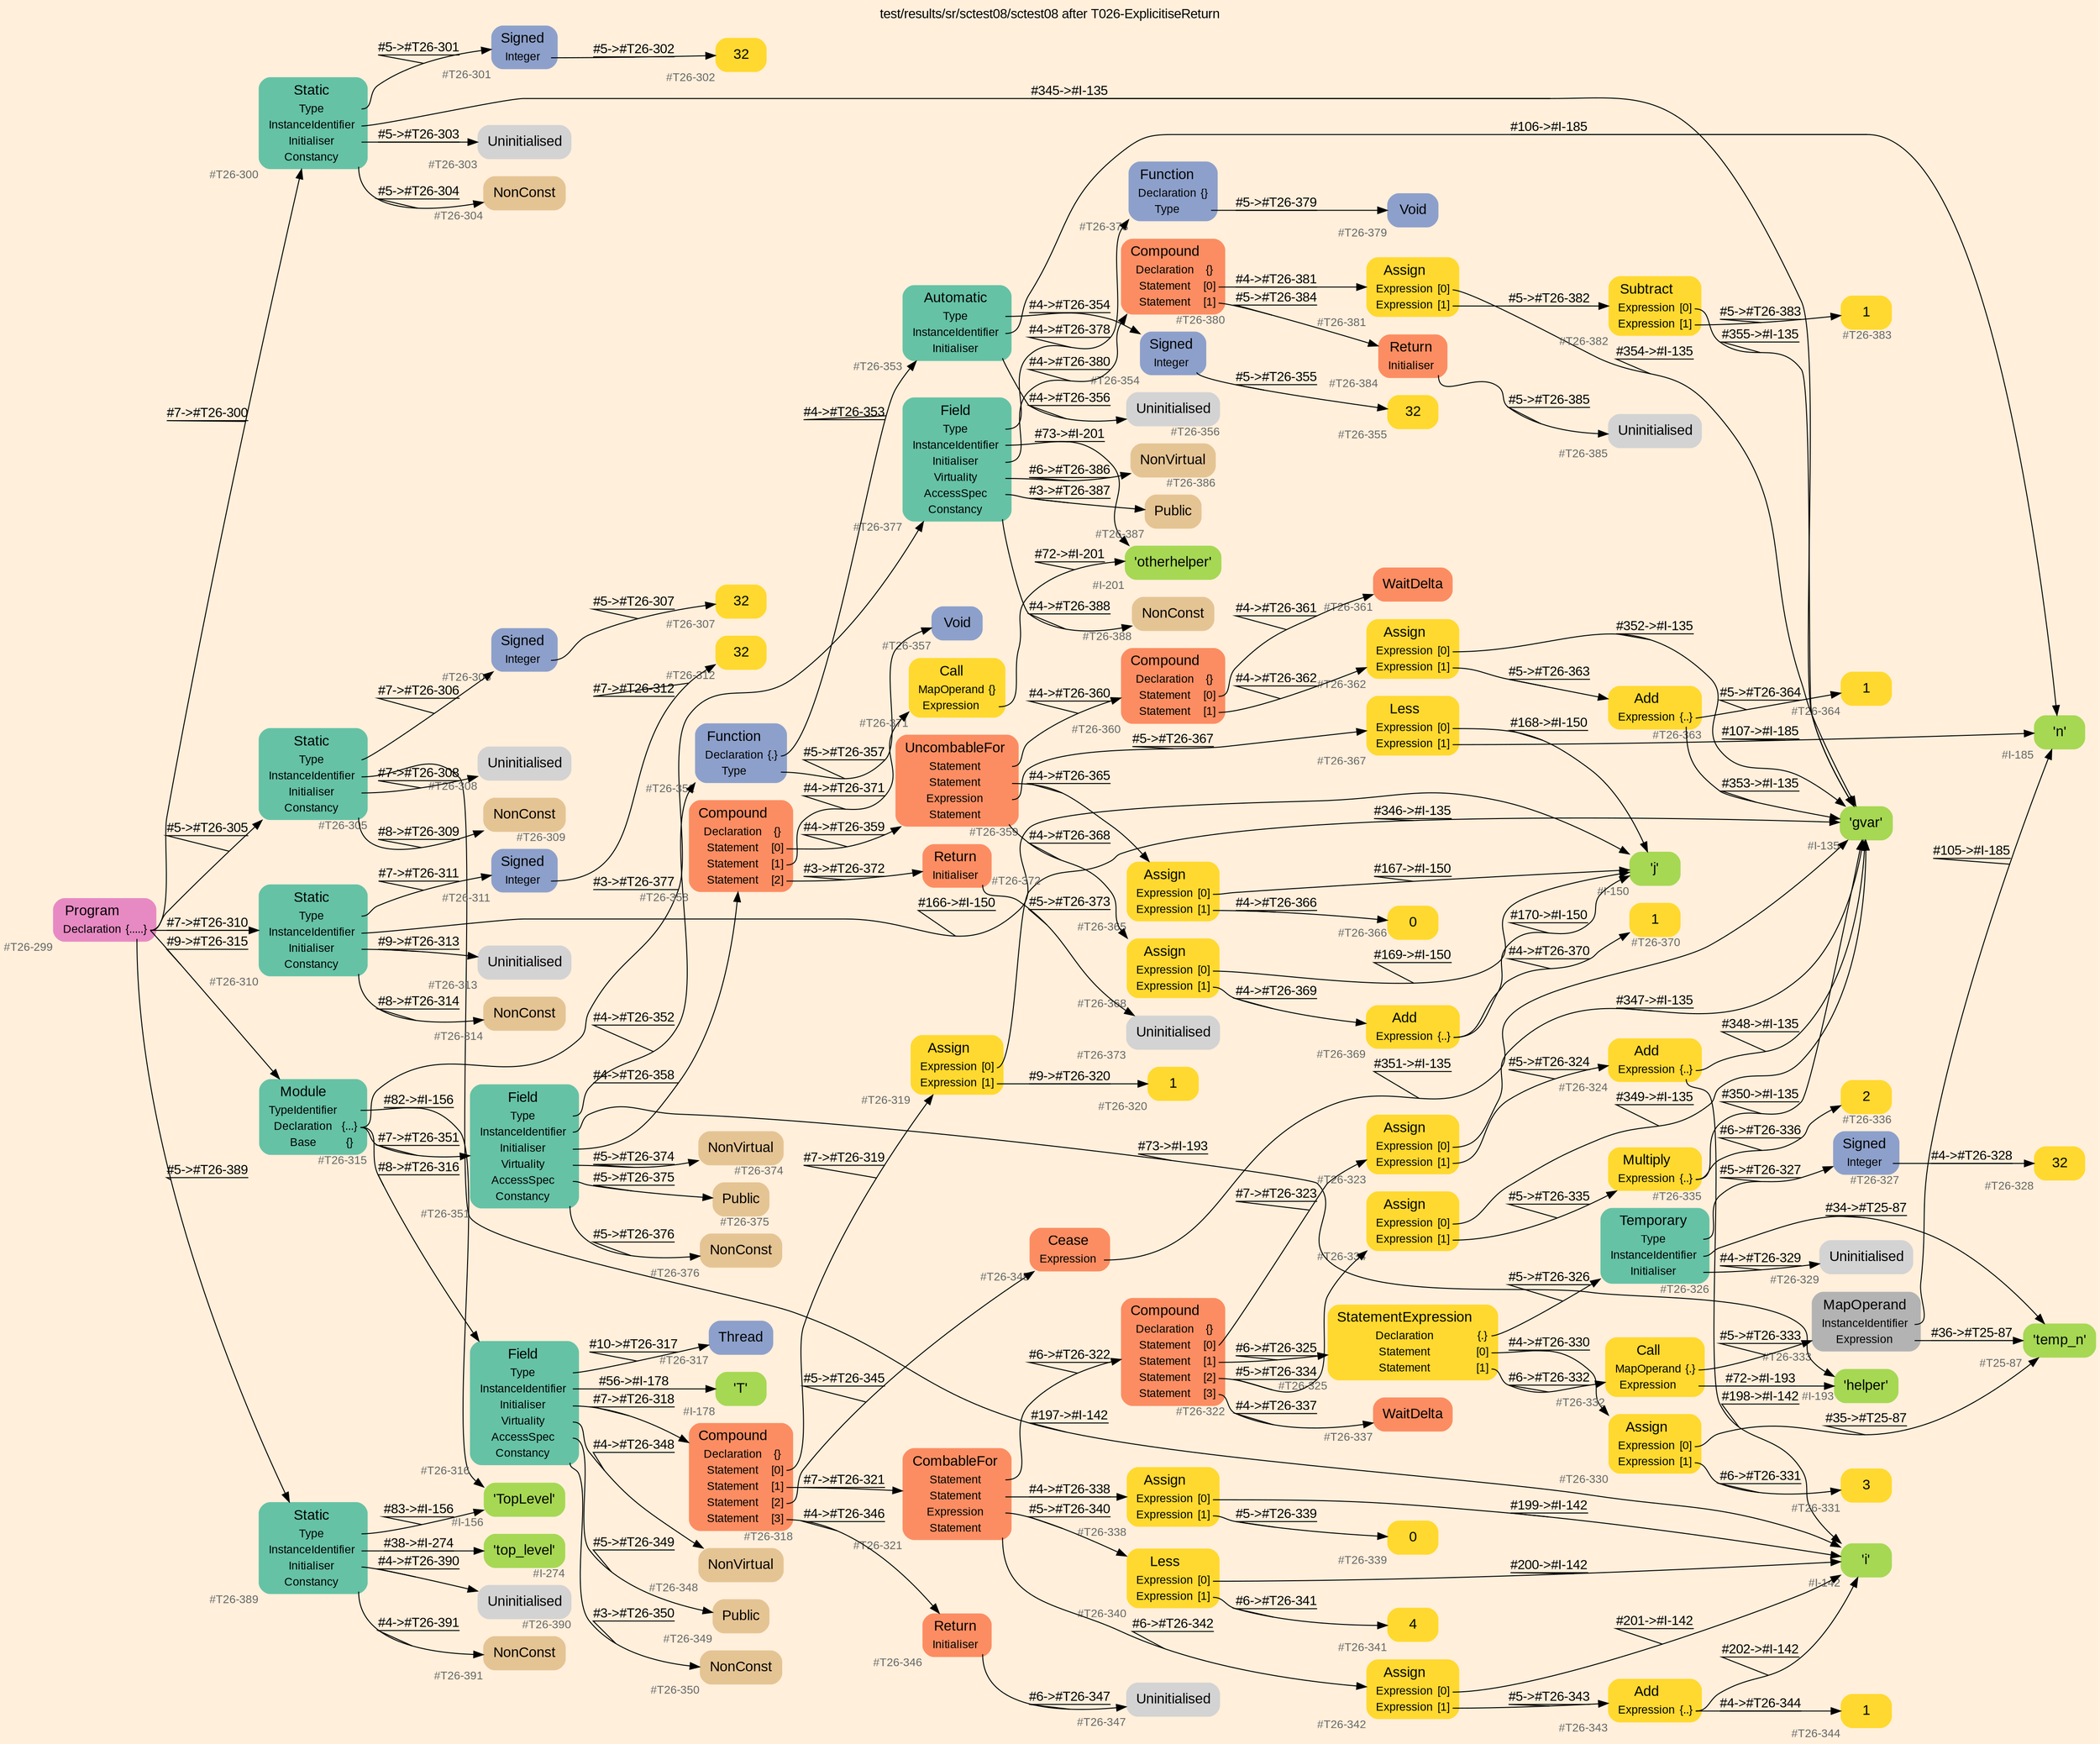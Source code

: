digraph "test/results/sr/sctest08/sctest08 after T026-ExplicitiseReturn" {
label = "test/results/sr/sctest08/sctest08 after T026-ExplicitiseReturn"
labelloc = t
graph [
    rankdir = "LR"
    ranksep = 0.3
    bgcolor = antiquewhite1
    color = black
    fontcolor = black
    fontname = "Arial"
];
node [
    fontname = "Arial"
];
edge [
    fontname = "Arial"
];

// -------------------- node figure --------------------
// -------- block #T26-299 ----------
"#T26-299" [
    fillcolor = "/set28/4"
    xlabel = "#T26-299"
    fontsize = "12"
    fontcolor = grey40
    shape = "plaintext"
    label = <<TABLE BORDER="0" CELLBORDER="0" CELLSPACING="0">
     <TR><TD><FONT COLOR="black" POINT-SIZE="15">Program</FONT></TD></TR>
     <TR><TD><FONT COLOR="black" POINT-SIZE="12">Declaration</FONT></TD><TD PORT="port0"><FONT COLOR="black" POINT-SIZE="12">{.....}</FONT></TD></TR>
    </TABLE>>
    style = "rounded,filled"
];

// -------- block #T26-300 ----------
"#T26-300" [
    fillcolor = "/set28/1"
    xlabel = "#T26-300"
    fontsize = "12"
    fontcolor = grey40
    shape = "plaintext"
    label = <<TABLE BORDER="0" CELLBORDER="0" CELLSPACING="0">
     <TR><TD><FONT COLOR="black" POINT-SIZE="15">Static</FONT></TD></TR>
     <TR><TD><FONT COLOR="black" POINT-SIZE="12">Type</FONT></TD><TD PORT="port0"></TD></TR>
     <TR><TD><FONT COLOR="black" POINT-SIZE="12">InstanceIdentifier</FONT></TD><TD PORT="port1"></TD></TR>
     <TR><TD><FONT COLOR="black" POINT-SIZE="12">Initialiser</FONT></TD><TD PORT="port2"></TD></TR>
     <TR><TD><FONT COLOR="black" POINT-SIZE="12">Constancy</FONT></TD><TD PORT="port3"></TD></TR>
    </TABLE>>
    style = "rounded,filled"
];

// -------- block #T26-301 ----------
"#T26-301" [
    fillcolor = "/set28/3"
    xlabel = "#T26-301"
    fontsize = "12"
    fontcolor = grey40
    shape = "plaintext"
    label = <<TABLE BORDER="0" CELLBORDER="0" CELLSPACING="0">
     <TR><TD><FONT COLOR="black" POINT-SIZE="15">Signed</FONT></TD></TR>
     <TR><TD><FONT COLOR="black" POINT-SIZE="12">Integer</FONT></TD><TD PORT="port0"></TD></TR>
    </TABLE>>
    style = "rounded,filled"
];

// -------- block #T26-302 ----------
"#T26-302" [
    fillcolor = "/set28/6"
    xlabel = "#T26-302"
    fontsize = "12"
    fontcolor = grey40
    shape = "plaintext"
    label = <<TABLE BORDER="0" CELLBORDER="0" CELLSPACING="0">
     <TR><TD><FONT COLOR="black" POINT-SIZE="15">32</FONT></TD></TR>
    </TABLE>>
    style = "rounded,filled"
];

// -------- block #I-135 ----------
"#I-135" [
    fillcolor = "/set28/5"
    xlabel = "#I-135"
    fontsize = "12"
    fontcolor = grey40
    shape = "plaintext"
    label = <<TABLE BORDER="0" CELLBORDER="0" CELLSPACING="0">
     <TR><TD><FONT COLOR="black" POINT-SIZE="15">'gvar'</FONT></TD></TR>
    </TABLE>>
    style = "rounded,filled"
];

// -------- block #T26-303 ----------
"#T26-303" [
    xlabel = "#T26-303"
    fontsize = "12"
    fontcolor = grey40
    shape = "plaintext"
    label = <<TABLE BORDER="0" CELLBORDER="0" CELLSPACING="0">
     <TR><TD><FONT COLOR="black" POINT-SIZE="15">Uninitialised</FONT></TD></TR>
    </TABLE>>
    style = "rounded,filled"
];

// -------- block #T26-304 ----------
"#T26-304" [
    fillcolor = "/set28/7"
    xlabel = "#T26-304"
    fontsize = "12"
    fontcolor = grey40
    shape = "plaintext"
    label = <<TABLE BORDER="0" CELLBORDER="0" CELLSPACING="0">
     <TR><TD><FONT COLOR="black" POINT-SIZE="15">NonConst</FONT></TD></TR>
    </TABLE>>
    style = "rounded,filled"
];

// -------- block #T26-305 ----------
"#T26-305" [
    fillcolor = "/set28/1"
    xlabel = "#T26-305"
    fontsize = "12"
    fontcolor = grey40
    shape = "plaintext"
    label = <<TABLE BORDER="0" CELLBORDER="0" CELLSPACING="0">
     <TR><TD><FONT COLOR="black" POINT-SIZE="15">Static</FONT></TD></TR>
     <TR><TD><FONT COLOR="black" POINT-SIZE="12">Type</FONT></TD><TD PORT="port0"></TD></TR>
     <TR><TD><FONT COLOR="black" POINT-SIZE="12">InstanceIdentifier</FONT></TD><TD PORT="port1"></TD></TR>
     <TR><TD><FONT COLOR="black" POINT-SIZE="12">Initialiser</FONT></TD><TD PORT="port2"></TD></TR>
     <TR><TD><FONT COLOR="black" POINT-SIZE="12">Constancy</FONT></TD><TD PORT="port3"></TD></TR>
    </TABLE>>
    style = "rounded,filled"
];

// -------- block #T26-306 ----------
"#T26-306" [
    fillcolor = "/set28/3"
    xlabel = "#T26-306"
    fontsize = "12"
    fontcolor = grey40
    shape = "plaintext"
    label = <<TABLE BORDER="0" CELLBORDER="0" CELLSPACING="0">
     <TR><TD><FONT COLOR="black" POINT-SIZE="15">Signed</FONT></TD></TR>
     <TR><TD><FONT COLOR="black" POINT-SIZE="12">Integer</FONT></TD><TD PORT="port0"></TD></TR>
    </TABLE>>
    style = "rounded,filled"
];

// -------- block #T26-307 ----------
"#T26-307" [
    fillcolor = "/set28/6"
    xlabel = "#T26-307"
    fontsize = "12"
    fontcolor = grey40
    shape = "plaintext"
    label = <<TABLE BORDER="0" CELLBORDER="0" CELLSPACING="0">
     <TR><TD><FONT COLOR="black" POINT-SIZE="15">32</FONT></TD></TR>
    </TABLE>>
    style = "rounded,filled"
];

// -------- block #I-142 ----------
"#I-142" [
    fillcolor = "/set28/5"
    xlabel = "#I-142"
    fontsize = "12"
    fontcolor = grey40
    shape = "plaintext"
    label = <<TABLE BORDER="0" CELLBORDER="0" CELLSPACING="0">
     <TR><TD><FONT COLOR="black" POINT-SIZE="15">'i'</FONT></TD></TR>
    </TABLE>>
    style = "rounded,filled"
];

// -------- block #T26-308 ----------
"#T26-308" [
    xlabel = "#T26-308"
    fontsize = "12"
    fontcolor = grey40
    shape = "plaintext"
    label = <<TABLE BORDER="0" CELLBORDER="0" CELLSPACING="0">
     <TR><TD><FONT COLOR="black" POINT-SIZE="15">Uninitialised</FONT></TD></TR>
    </TABLE>>
    style = "rounded,filled"
];

// -------- block #T26-309 ----------
"#T26-309" [
    fillcolor = "/set28/7"
    xlabel = "#T26-309"
    fontsize = "12"
    fontcolor = grey40
    shape = "plaintext"
    label = <<TABLE BORDER="0" CELLBORDER="0" CELLSPACING="0">
     <TR><TD><FONT COLOR="black" POINT-SIZE="15">NonConst</FONT></TD></TR>
    </TABLE>>
    style = "rounded,filled"
];

// -------- block #T26-310 ----------
"#T26-310" [
    fillcolor = "/set28/1"
    xlabel = "#T26-310"
    fontsize = "12"
    fontcolor = grey40
    shape = "plaintext"
    label = <<TABLE BORDER="0" CELLBORDER="0" CELLSPACING="0">
     <TR><TD><FONT COLOR="black" POINT-SIZE="15">Static</FONT></TD></TR>
     <TR><TD><FONT COLOR="black" POINT-SIZE="12">Type</FONT></TD><TD PORT="port0"></TD></TR>
     <TR><TD><FONT COLOR="black" POINT-SIZE="12">InstanceIdentifier</FONT></TD><TD PORT="port1"></TD></TR>
     <TR><TD><FONT COLOR="black" POINT-SIZE="12">Initialiser</FONT></TD><TD PORT="port2"></TD></TR>
     <TR><TD><FONT COLOR="black" POINT-SIZE="12">Constancy</FONT></TD><TD PORT="port3"></TD></TR>
    </TABLE>>
    style = "rounded,filled"
];

// -------- block #T26-311 ----------
"#T26-311" [
    fillcolor = "/set28/3"
    xlabel = "#T26-311"
    fontsize = "12"
    fontcolor = grey40
    shape = "plaintext"
    label = <<TABLE BORDER="0" CELLBORDER="0" CELLSPACING="0">
     <TR><TD><FONT COLOR="black" POINT-SIZE="15">Signed</FONT></TD></TR>
     <TR><TD><FONT COLOR="black" POINT-SIZE="12">Integer</FONT></TD><TD PORT="port0"></TD></TR>
    </TABLE>>
    style = "rounded,filled"
];

// -------- block #T26-312 ----------
"#T26-312" [
    fillcolor = "/set28/6"
    xlabel = "#T26-312"
    fontsize = "12"
    fontcolor = grey40
    shape = "plaintext"
    label = <<TABLE BORDER="0" CELLBORDER="0" CELLSPACING="0">
     <TR><TD><FONT COLOR="black" POINT-SIZE="15">32</FONT></TD></TR>
    </TABLE>>
    style = "rounded,filled"
];

// -------- block #I-150 ----------
"#I-150" [
    fillcolor = "/set28/5"
    xlabel = "#I-150"
    fontsize = "12"
    fontcolor = grey40
    shape = "plaintext"
    label = <<TABLE BORDER="0" CELLBORDER="0" CELLSPACING="0">
     <TR><TD><FONT COLOR="black" POINT-SIZE="15">'j'</FONT></TD></TR>
    </TABLE>>
    style = "rounded,filled"
];

// -------- block #T26-313 ----------
"#T26-313" [
    xlabel = "#T26-313"
    fontsize = "12"
    fontcolor = grey40
    shape = "plaintext"
    label = <<TABLE BORDER="0" CELLBORDER="0" CELLSPACING="0">
     <TR><TD><FONT COLOR="black" POINT-SIZE="15">Uninitialised</FONT></TD></TR>
    </TABLE>>
    style = "rounded,filled"
];

// -------- block #T26-314 ----------
"#T26-314" [
    fillcolor = "/set28/7"
    xlabel = "#T26-314"
    fontsize = "12"
    fontcolor = grey40
    shape = "plaintext"
    label = <<TABLE BORDER="0" CELLBORDER="0" CELLSPACING="0">
     <TR><TD><FONT COLOR="black" POINT-SIZE="15">NonConst</FONT></TD></TR>
    </TABLE>>
    style = "rounded,filled"
];

// -------- block #T26-315 ----------
"#T26-315" [
    fillcolor = "/set28/1"
    xlabel = "#T26-315"
    fontsize = "12"
    fontcolor = grey40
    shape = "plaintext"
    label = <<TABLE BORDER="0" CELLBORDER="0" CELLSPACING="0">
     <TR><TD><FONT COLOR="black" POINT-SIZE="15">Module</FONT></TD></TR>
     <TR><TD><FONT COLOR="black" POINT-SIZE="12">TypeIdentifier</FONT></TD><TD PORT="port0"></TD></TR>
     <TR><TD><FONT COLOR="black" POINT-SIZE="12">Declaration</FONT></TD><TD PORT="port1"><FONT COLOR="black" POINT-SIZE="12">{...}</FONT></TD></TR>
     <TR><TD><FONT COLOR="black" POINT-SIZE="12">Base</FONT></TD><TD PORT="port2"><FONT COLOR="black" POINT-SIZE="12">{}</FONT></TD></TR>
    </TABLE>>
    style = "rounded,filled"
];

// -------- block #I-156 ----------
"#I-156" [
    fillcolor = "/set28/5"
    xlabel = "#I-156"
    fontsize = "12"
    fontcolor = grey40
    shape = "plaintext"
    label = <<TABLE BORDER="0" CELLBORDER="0" CELLSPACING="0">
     <TR><TD><FONT COLOR="black" POINT-SIZE="15">'TopLevel'</FONT></TD></TR>
    </TABLE>>
    style = "rounded,filled"
];

// -------- block #T26-316 ----------
"#T26-316" [
    fillcolor = "/set28/1"
    xlabel = "#T26-316"
    fontsize = "12"
    fontcolor = grey40
    shape = "plaintext"
    label = <<TABLE BORDER="0" CELLBORDER="0" CELLSPACING="0">
     <TR><TD><FONT COLOR="black" POINT-SIZE="15">Field</FONT></TD></TR>
     <TR><TD><FONT COLOR="black" POINT-SIZE="12">Type</FONT></TD><TD PORT="port0"></TD></TR>
     <TR><TD><FONT COLOR="black" POINT-SIZE="12">InstanceIdentifier</FONT></TD><TD PORT="port1"></TD></TR>
     <TR><TD><FONT COLOR="black" POINT-SIZE="12">Initialiser</FONT></TD><TD PORT="port2"></TD></TR>
     <TR><TD><FONT COLOR="black" POINT-SIZE="12">Virtuality</FONT></TD><TD PORT="port3"></TD></TR>
     <TR><TD><FONT COLOR="black" POINT-SIZE="12">AccessSpec</FONT></TD><TD PORT="port4"></TD></TR>
     <TR><TD><FONT COLOR="black" POINT-SIZE="12">Constancy</FONT></TD><TD PORT="port5"></TD></TR>
    </TABLE>>
    style = "rounded,filled"
];

// -------- block #T26-317 ----------
"#T26-317" [
    fillcolor = "/set28/3"
    xlabel = "#T26-317"
    fontsize = "12"
    fontcolor = grey40
    shape = "plaintext"
    label = <<TABLE BORDER="0" CELLBORDER="0" CELLSPACING="0">
     <TR><TD><FONT COLOR="black" POINT-SIZE="15">Thread</FONT></TD></TR>
    </TABLE>>
    style = "rounded,filled"
];

// -------- block #I-178 ----------
"#I-178" [
    fillcolor = "/set28/5"
    xlabel = "#I-178"
    fontsize = "12"
    fontcolor = grey40
    shape = "plaintext"
    label = <<TABLE BORDER="0" CELLBORDER="0" CELLSPACING="0">
     <TR><TD><FONT COLOR="black" POINT-SIZE="15">'T'</FONT></TD></TR>
    </TABLE>>
    style = "rounded,filled"
];

// -------- block #T26-318 ----------
"#T26-318" [
    fillcolor = "/set28/2"
    xlabel = "#T26-318"
    fontsize = "12"
    fontcolor = grey40
    shape = "plaintext"
    label = <<TABLE BORDER="0" CELLBORDER="0" CELLSPACING="0">
     <TR><TD><FONT COLOR="black" POINT-SIZE="15">Compound</FONT></TD></TR>
     <TR><TD><FONT COLOR="black" POINT-SIZE="12">Declaration</FONT></TD><TD PORT="port0"><FONT COLOR="black" POINT-SIZE="12">{}</FONT></TD></TR>
     <TR><TD><FONT COLOR="black" POINT-SIZE="12">Statement</FONT></TD><TD PORT="port1"><FONT COLOR="black" POINT-SIZE="12">[0]</FONT></TD></TR>
     <TR><TD><FONT COLOR="black" POINT-SIZE="12">Statement</FONT></TD><TD PORT="port2"><FONT COLOR="black" POINT-SIZE="12">[1]</FONT></TD></TR>
     <TR><TD><FONT COLOR="black" POINT-SIZE="12">Statement</FONT></TD><TD PORT="port3"><FONT COLOR="black" POINT-SIZE="12">[2]</FONT></TD></TR>
     <TR><TD><FONT COLOR="black" POINT-SIZE="12">Statement</FONT></TD><TD PORT="port4"><FONT COLOR="black" POINT-SIZE="12">[3]</FONT></TD></TR>
    </TABLE>>
    style = "rounded,filled"
];

// -------- block #T26-319 ----------
"#T26-319" [
    fillcolor = "/set28/6"
    xlabel = "#T26-319"
    fontsize = "12"
    fontcolor = grey40
    shape = "plaintext"
    label = <<TABLE BORDER="0" CELLBORDER="0" CELLSPACING="0">
     <TR><TD><FONT COLOR="black" POINT-SIZE="15">Assign</FONT></TD></TR>
     <TR><TD><FONT COLOR="black" POINT-SIZE="12">Expression</FONT></TD><TD PORT="port0"><FONT COLOR="black" POINT-SIZE="12">[0]</FONT></TD></TR>
     <TR><TD><FONT COLOR="black" POINT-SIZE="12">Expression</FONT></TD><TD PORT="port1"><FONT COLOR="black" POINT-SIZE="12">[1]</FONT></TD></TR>
    </TABLE>>
    style = "rounded,filled"
];

// -------- block #T26-320 ----------
"#T26-320" [
    fillcolor = "/set28/6"
    xlabel = "#T26-320"
    fontsize = "12"
    fontcolor = grey40
    shape = "plaintext"
    label = <<TABLE BORDER="0" CELLBORDER="0" CELLSPACING="0">
     <TR><TD><FONT COLOR="black" POINT-SIZE="15">1</FONT></TD></TR>
    </TABLE>>
    style = "rounded,filled"
];

// -------- block #T26-321 ----------
"#T26-321" [
    fillcolor = "/set28/2"
    xlabel = "#T26-321"
    fontsize = "12"
    fontcolor = grey40
    shape = "plaintext"
    label = <<TABLE BORDER="0" CELLBORDER="0" CELLSPACING="0">
     <TR><TD><FONT COLOR="black" POINT-SIZE="15">CombableFor</FONT></TD></TR>
     <TR><TD><FONT COLOR="black" POINT-SIZE="12">Statement</FONT></TD><TD PORT="port0"></TD></TR>
     <TR><TD><FONT COLOR="black" POINT-SIZE="12">Statement</FONT></TD><TD PORT="port1"></TD></TR>
     <TR><TD><FONT COLOR="black" POINT-SIZE="12">Expression</FONT></TD><TD PORT="port2"></TD></TR>
     <TR><TD><FONT COLOR="black" POINT-SIZE="12">Statement</FONT></TD><TD PORT="port3"></TD></TR>
    </TABLE>>
    style = "rounded,filled"
];

// -------- block #T26-322 ----------
"#T26-322" [
    fillcolor = "/set28/2"
    xlabel = "#T26-322"
    fontsize = "12"
    fontcolor = grey40
    shape = "plaintext"
    label = <<TABLE BORDER="0" CELLBORDER="0" CELLSPACING="0">
     <TR><TD><FONT COLOR="black" POINT-SIZE="15">Compound</FONT></TD></TR>
     <TR><TD><FONT COLOR="black" POINT-SIZE="12">Declaration</FONT></TD><TD PORT="port0"><FONT COLOR="black" POINT-SIZE="12">{}</FONT></TD></TR>
     <TR><TD><FONT COLOR="black" POINT-SIZE="12">Statement</FONT></TD><TD PORT="port1"><FONT COLOR="black" POINT-SIZE="12">[0]</FONT></TD></TR>
     <TR><TD><FONT COLOR="black" POINT-SIZE="12">Statement</FONT></TD><TD PORT="port2"><FONT COLOR="black" POINT-SIZE="12">[1]</FONT></TD></TR>
     <TR><TD><FONT COLOR="black" POINT-SIZE="12">Statement</FONT></TD><TD PORT="port3"><FONT COLOR="black" POINT-SIZE="12">[2]</FONT></TD></TR>
     <TR><TD><FONT COLOR="black" POINT-SIZE="12">Statement</FONT></TD><TD PORT="port4"><FONT COLOR="black" POINT-SIZE="12">[3]</FONT></TD></TR>
    </TABLE>>
    style = "rounded,filled"
];

// -------- block #T26-323 ----------
"#T26-323" [
    fillcolor = "/set28/6"
    xlabel = "#T26-323"
    fontsize = "12"
    fontcolor = grey40
    shape = "plaintext"
    label = <<TABLE BORDER="0" CELLBORDER="0" CELLSPACING="0">
     <TR><TD><FONT COLOR="black" POINT-SIZE="15">Assign</FONT></TD></TR>
     <TR><TD><FONT COLOR="black" POINT-SIZE="12">Expression</FONT></TD><TD PORT="port0"><FONT COLOR="black" POINT-SIZE="12">[0]</FONT></TD></TR>
     <TR><TD><FONT COLOR="black" POINT-SIZE="12">Expression</FONT></TD><TD PORT="port1"><FONT COLOR="black" POINT-SIZE="12">[1]</FONT></TD></TR>
    </TABLE>>
    style = "rounded,filled"
];

// -------- block #T26-324 ----------
"#T26-324" [
    fillcolor = "/set28/6"
    xlabel = "#T26-324"
    fontsize = "12"
    fontcolor = grey40
    shape = "plaintext"
    label = <<TABLE BORDER="0" CELLBORDER="0" CELLSPACING="0">
     <TR><TD><FONT COLOR="black" POINT-SIZE="15">Add</FONT></TD></TR>
     <TR><TD><FONT COLOR="black" POINT-SIZE="12">Expression</FONT></TD><TD PORT="port0"><FONT COLOR="black" POINT-SIZE="12">{..}</FONT></TD></TR>
    </TABLE>>
    style = "rounded,filled"
];

// -------- block #T26-325 ----------
"#T26-325" [
    fillcolor = "/set28/6"
    xlabel = "#T26-325"
    fontsize = "12"
    fontcolor = grey40
    shape = "plaintext"
    label = <<TABLE BORDER="0" CELLBORDER="0" CELLSPACING="0">
     <TR><TD><FONT COLOR="black" POINT-SIZE="15">StatementExpression</FONT></TD></TR>
     <TR><TD><FONT COLOR="black" POINT-SIZE="12">Declaration</FONT></TD><TD PORT="port0"><FONT COLOR="black" POINT-SIZE="12">{.}</FONT></TD></TR>
     <TR><TD><FONT COLOR="black" POINT-SIZE="12">Statement</FONT></TD><TD PORT="port1"><FONT COLOR="black" POINT-SIZE="12">[0]</FONT></TD></TR>
     <TR><TD><FONT COLOR="black" POINT-SIZE="12">Statement</FONT></TD><TD PORT="port2"><FONT COLOR="black" POINT-SIZE="12">[1]</FONT></TD></TR>
    </TABLE>>
    style = "rounded,filled"
];

// -------- block #T26-326 ----------
"#T26-326" [
    fillcolor = "/set28/1"
    xlabel = "#T26-326"
    fontsize = "12"
    fontcolor = grey40
    shape = "plaintext"
    label = <<TABLE BORDER="0" CELLBORDER="0" CELLSPACING="0">
     <TR><TD><FONT COLOR="black" POINT-SIZE="15">Temporary</FONT></TD></TR>
     <TR><TD><FONT COLOR="black" POINT-SIZE="12">Type</FONT></TD><TD PORT="port0"></TD></TR>
     <TR><TD><FONT COLOR="black" POINT-SIZE="12">InstanceIdentifier</FONT></TD><TD PORT="port1"></TD></TR>
     <TR><TD><FONT COLOR="black" POINT-SIZE="12">Initialiser</FONT></TD><TD PORT="port2"></TD></TR>
    </TABLE>>
    style = "rounded,filled"
];

// -------- block #T26-327 ----------
"#T26-327" [
    fillcolor = "/set28/3"
    xlabel = "#T26-327"
    fontsize = "12"
    fontcolor = grey40
    shape = "plaintext"
    label = <<TABLE BORDER="0" CELLBORDER="0" CELLSPACING="0">
     <TR><TD><FONT COLOR="black" POINT-SIZE="15">Signed</FONT></TD></TR>
     <TR><TD><FONT COLOR="black" POINT-SIZE="12">Integer</FONT></TD><TD PORT="port0"></TD></TR>
    </TABLE>>
    style = "rounded,filled"
];

// -------- block #T26-328 ----------
"#T26-328" [
    fillcolor = "/set28/6"
    xlabel = "#T26-328"
    fontsize = "12"
    fontcolor = grey40
    shape = "plaintext"
    label = <<TABLE BORDER="0" CELLBORDER="0" CELLSPACING="0">
     <TR><TD><FONT COLOR="black" POINT-SIZE="15">32</FONT></TD></TR>
    </TABLE>>
    style = "rounded,filled"
];

// -------- block #T25-87 ----------
"#T25-87" [
    fillcolor = "/set28/5"
    xlabel = "#T25-87"
    fontsize = "12"
    fontcolor = grey40
    shape = "plaintext"
    label = <<TABLE BORDER="0" CELLBORDER="0" CELLSPACING="0">
     <TR><TD><FONT COLOR="black" POINT-SIZE="15">'temp_n'</FONT></TD></TR>
    </TABLE>>
    style = "rounded,filled"
];

// -------- block #T26-329 ----------
"#T26-329" [
    xlabel = "#T26-329"
    fontsize = "12"
    fontcolor = grey40
    shape = "plaintext"
    label = <<TABLE BORDER="0" CELLBORDER="0" CELLSPACING="0">
     <TR><TD><FONT COLOR="black" POINT-SIZE="15">Uninitialised</FONT></TD></TR>
    </TABLE>>
    style = "rounded,filled"
];

// -------- block #T26-330 ----------
"#T26-330" [
    fillcolor = "/set28/6"
    xlabel = "#T26-330"
    fontsize = "12"
    fontcolor = grey40
    shape = "plaintext"
    label = <<TABLE BORDER="0" CELLBORDER="0" CELLSPACING="0">
     <TR><TD><FONT COLOR="black" POINT-SIZE="15">Assign</FONT></TD></TR>
     <TR><TD><FONT COLOR="black" POINT-SIZE="12">Expression</FONT></TD><TD PORT="port0"><FONT COLOR="black" POINT-SIZE="12">[0]</FONT></TD></TR>
     <TR><TD><FONT COLOR="black" POINT-SIZE="12">Expression</FONT></TD><TD PORT="port1"><FONT COLOR="black" POINT-SIZE="12">[1]</FONT></TD></TR>
    </TABLE>>
    style = "rounded,filled"
];

// -------- block #T26-331 ----------
"#T26-331" [
    fillcolor = "/set28/6"
    xlabel = "#T26-331"
    fontsize = "12"
    fontcolor = grey40
    shape = "plaintext"
    label = <<TABLE BORDER="0" CELLBORDER="0" CELLSPACING="0">
     <TR><TD><FONT COLOR="black" POINT-SIZE="15">3</FONT></TD></TR>
    </TABLE>>
    style = "rounded,filled"
];

// -------- block #T26-332 ----------
"#T26-332" [
    fillcolor = "/set28/6"
    xlabel = "#T26-332"
    fontsize = "12"
    fontcolor = grey40
    shape = "plaintext"
    label = <<TABLE BORDER="0" CELLBORDER="0" CELLSPACING="0">
     <TR><TD><FONT COLOR="black" POINT-SIZE="15">Call</FONT></TD></TR>
     <TR><TD><FONT COLOR="black" POINT-SIZE="12">MapOperand</FONT></TD><TD PORT="port0"><FONT COLOR="black" POINT-SIZE="12">{.}</FONT></TD></TR>
     <TR><TD><FONT COLOR="black" POINT-SIZE="12">Expression</FONT></TD><TD PORT="port1"></TD></TR>
    </TABLE>>
    style = "rounded,filled"
];

// -------- block #T26-333 ----------
"#T26-333" [
    fillcolor = "/set28/8"
    xlabel = "#T26-333"
    fontsize = "12"
    fontcolor = grey40
    shape = "plaintext"
    label = <<TABLE BORDER="0" CELLBORDER="0" CELLSPACING="0">
     <TR><TD><FONT COLOR="black" POINT-SIZE="15">MapOperand</FONT></TD></TR>
     <TR><TD><FONT COLOR="black" POINT-SIZE="12">InstanceIdentifier</FONT></TD><TD PORT="port0"></TD></TR>
     <TR><TD><FONT COLOR="black" POINT-SIZE="12">Expression</FONT></TD><TD PORT="port1"></TD></TR>
    </TABLE>>
    style = "rounded,filled"
];

// -------- block #I-185 ----------
"#I-185" [
    fillcolor = "/set28/5"
    xlabel = "#I-185"
    fontsize = "12"
    fontcolor = grey40
    shape = "plaintext"
    label = <<TABLE BORDER="0" CELLBORDER="0" CELLSPACING="0">
     <TR><TD><FONT COLOR="black" POINT-SIZE="15">'n'</FONT></TD></TR>
    </TABLE>>
    style = "rounded,filled"
];

// -------- block #I-193 ----------
"#I-193" [
    fillcolor = "/set28/5"
    xlabel = "#I-193"
    fontsize = "12"
    fontcolor = grey40
    shape = "plaintext"
    label = <<TABLE BORDER="0" CELLBORDER="0" CELLSPACING="0">
     <TR><TD><FONT COLOR="black" POINT-SIZE="15">'helper'</FONT></TD></TR>
    </TABLE>>
    style = "rounded,filled"
];

// -------- block #T26-334 ----------
"#T26-334" [
    fillcolor = "/set28/6"
    xlabel = "#T26-334"
    fontsize = "12"
    fontcolor = grey40
    shape = "plaintext"
    label = <<TABLE BORDER="0" CELLBORDER="0" CELLSPACING="0">
     <TR><TD><FONT COLOR="black" POINT-SIZE="15">Assign</FONT></TD></TR>
     <TR><TD><FONT COLOR="black" POINT-SIZE="12">Expression</FONT></TD><TD PORT="port0"><FONT COLOR="black" POINT-SIZE="12">[0]</FONT></TD></TR>
     <TR><TD><FONT COLOR="black" POINT-SIZE="12">Expression</FONT></TD><TD PORT="port1"><FONT COLOR="black" POINT-SIZE="12">[1]</FONT></TD></TR>
    </TABLE>>
    style = "rounded,filled"
];

// -------- block #T26-335 ----------
"#T26-335" [
    fillcolor = "/set28/6"
    xlabel = "#T26-335"
    fontsize = "12"
    fontcolor = grey40
    shape = "plaintext"
    label = <<TABLE BORDER="0" CELLBORDER="0" CELLSPACING="0">
     <TR><TD><FONT COLOR="black" POINT-SIZE="15">Multiply</FONT></TD></TR>
     <TR><TD><FONT COLOR="black" POINT-SIZE="12">Expression</FONT></TD><TD PORT="port0"><FONT COLOR="black" POINT-SIZE="12">{..}</FONT></TD></TR>
    </TABLE>>
    style = "rounded,filled"
];

// -------- block #T26-336 ----------
"#T26-336" [
    fillcolor = "/set28/6"
    xlabel = "#T26-336"
    fontsize = "12"
    fontcolor = grey40
    shape = "plaintext"
    label = <<TABLE BORDER="0" CELLBORDER="0" CELLSPACING="0">
     <TR><TD><FONT COLOR="black" POINT-SIZE="15">2</FONT></TD></TR>
    </TABLE>>
    style = "rounded,filled"
];

// -------- block #T26-337 ----------
"#T26-337" [
    fillcolor = "/set28/2"
    xlabel = "#T26-337"
    fontsize = "12"
    fontcolor = grey40
    shape = "plaintext"
    label = <<TABLE BORDER="0" CELLBORDER="0" CELLSPACING="0">
     <TR><TD><FONT COLOR="black" POINT-SIZE="15">WaitDelta</FONT></TD></TR>
    </TABLE>>
    style = "rounded,filled"
];

// -------- block #T26-338 ----------
"#T26-338" [
    fillcolor = "/set28/6"
    xlabel = "#T26-338"
    fontsize = "12"
    fontcolor = grey40
    shape = "plaintext"
    label = <<TABLE BORDER="0" CELLBORDER="0" CELLSPACING="0">
     <TR><TD><FONT COLOR="black" POINT-SIZE="15">Assign</FONT></TD></TR>
     <TR><TD><FONT COLOR="black" POINT-SIZE="12">Expression</FONT></TD><TD PORT="port0"><FONT COLOR="black" POINT-SIZE="12">[0]</FONT></TD></TR>
     <TR><TD><FONT COLOR="black" POINT-SIZE="12">Expression</FONT></TD><TD PORT="port1"><FONT COLOR="black" POINT-SIZE="12">[1]</FONT></TD></TR>
    </TABLE>>
    style = "rounded,filled"
];

// -------- block #T26-339 ----------
"#T26-339" [
    fillcolor = "/set28/6"
    xlabel = "#T26-339"
    fontsize = "12"
    fontcolor = grey40
    shape = "plaintext"
    label = <<TABLE BORDER="0" CELLBORDER="0" CELLSPACING="0">
     <TR><TD><FONT COLOR="black" POINT-SIZE="15">0</FONT></TD></TR>
    </TABLE>>
    style = "rounded,filled"
];

// -------- block #T26-340 ----------
"#T26-340" [
    fillcolor = "/set28/6"
    xlabel = "#T26-340"
    fontsize = "12"
    fontcolor = grey40
    shape = "plaintext"
    label = <<TABLE BORDER="0" CELLBORDER="0" CELLSPACING="0">
     <TR><TD><FONT COLOR="black" POINT-SIZE="15">Less</FONT></TD></TR>
     <TR><TD><FONT COLOR="black" POINT-SIZE="12">Expression</FONT></TD><TD PORT="port0"><FONT COLOR="black" POINT-SIZE="12">[0]</FONT></TD></TR>
     <TR><TD><FONT COLOR="black" POINT-SIZE="12">Expression</FONT></TD><TD PORT="port1"><FONT COLOR="black" POINT-SIZE="12">[1]</FONT></TD></TR>
    </TABLE>>
    style = "rounded,filled"
];

// -------- block #T26-341 ----------
"#T26-341" [
    fillcolor = "/set28/6"
    xlabel = "#T26-341"
    fontsize = "12"
    fontcolor = grey40
    shape = "plaintext"
    label = <<TABLE BORDER="0" CELLBORDER="0" CELLSPACING="0">
     <TR><TD><FONT COLOR="black" POINT-SIZE="15">4</FONT></TD></TR>
    </TABLE>>
    style = "rounded,filled"
];

// -------- block #T26-342 ----------
"#T26-342" [
    fillcolor = "/set28/6"
    xlabel = "#T26-342"
    fontsize = "12"
    fontcolor = grey40
    shape = "plaintext"
    label = <<TABLE BORDER="0" CELLBORDER="0" CELLSPACING="0">
     <TR><TD><FONT COLOR="black" POINT-SIZE="15">Assign</FONT></TD></TR>
     <TR><TD><FONT COLOR="black" POINT-SIZE="12">Expression</FONT></TD><TD PORT="port0"><FONT COLOR="black" POINT-SIZE="12">[0]</FONT></TD></TR>
     <TR><TD><FONT COLOR="black" POINT-SIZE="12">Expression</FONT></TD><TD PORT="port1"><FONT COLOR="black" POINT-SIZE="12">[1]</FONT></TD></TR>
    </TABLE>>
    style = "rounded,filled"
];

// -------- block #T26-343 ----------
"#T26-343" [
    fillcolor = "/set28/6"
    xlabel = "#T26-343"
    fontsize = "12"
    fontcolor = grey40
    shape = "plaintext"
    label = <<TABLE BORDER="0" CELLBORDER="0" CELLSPACING="0">
     <TR><TD><FONT COLOR="black" POINT-SIZE="15">Add</FONT></TD></TR>
     <TR><TD><FONT COLOR="black" POINT-SIZE="12">Expression</FONT></TD><TD PORT="port0"><FONT COLOR="black" POINT-SIZE="12">{..}</FONT></TD></TR>
    </TABLE>>
    style = "rounded,filled"
];

// -------- block #T26-344 ----------
"#T26-344" [
    fillcolor = "/set28/6"
    xlabel = "#T26-344"
    fontsize = "12"
    fontcolor = grey40
    shape = "plaintext"
    label = <<TABLE BORDER="0" CELLBORDER="0" CELLSPACING="0">
     <TR><TD><FONT COLOR="black" POINT-SIZE="15">1</FONT></TD></TR>
    </TABLE>>
    style = "rounded,filled"
];

// -------- block #T26-345 ----------
"#T26-345" [
    fillcolor = "/set28/2"
    xlabel = "#T26-345"
    fontsize = "12"
    fontcolor = grey40
    shape = "plaintext"
    label = <<TABLE BORDER="0" CELLBORDER="0" CELLSPACING="0">
     <TR><TD><FONT COLOR="black" POINT-SIZE="15">Cease</FONT></TD></TR>
     <TR><TD><FONT COLOR="black" POINT-SIZE="12">Expression</FONT></TD><TD PORT="port0"></TD></TR>
    </TABLE>>
    style = "rounded,filled"
];

// -------- block #T26-346 ----------
"#T26-346" [
    fillcolor = "/set28/2"
    xlabel = "#T26-346"
    fontsize = "12"
    fontcolor = grey40
    shape = "plaintext"
    label = <<TABLE BORDER="0" CELLBORDER="0" CELLSPACING="0">
     <TR><TD><FONT COLOR="black" POINT-SIZE="15">Return</FONT></TD></TR>
     <TR><TD><FONT COLOR="black" POINT-SIZE="12">Initialiser</FONT></TD><TD PORT="port0"></TD></TR>
    </TABLE>>
    style = "rounded,filled"
];

// -------- block #T26-347 ----------
"#T26-347" [
    xlabel = "#T26-347"
    fontsize = "12"
    fontcolor = grey40
    shape = "plaintext"
    label = <<TABLE BORDER="0" CELLBORDER="0" CELLSPACING="0">
     <TR><TD><FONT COLOR="black" POINT-SIZE="15">Uninitialised</FONT></TD></TR>
    </TABLE>>
    style = "rounded,filled"
];

// -------- block #T26-348 ----------
"#T26-348" [
    fillcolor = "/set28/7"
    xlabel = "#T26-348"
    fontsize = "12"
    fontcolor = grey40
    shape = "plaintext"
    label = <<TABLE BORDER="0" CELLBORDER="0" CELLSPACING="0">
     <TR><TD><FONT COLOR="black" POINT-SIZE="15">NonVirtual</FONT></TD></TR>
    </TABLE>>
    style = "rounded,filled"
];

// -------- block #T26-349 ----------
"#T26-349" [
    fillcolor = "/set28/7"
    xlabel = "#T26-349"
    fontsize = "12"
    fontcolor = grey40
    shape = "plaintext"
    label = <<TABLE BORDER="0" CELLBORDER="0" CELLSPACING="0">
     <TR><TD><FONT COLOR="black" POINT-SIZE="15">Public</FONT></TD></TR>
    </TABLE>>
    style = "rounded,filled"
];

// -------- block #T26-350 ----------
"#T26-350" [
    fillcolor = "/set28/7"
    xlabel = "#T26-350"
    fontsize = "12"
    fontcolor = grey40
    shape = "plaintext"
    label = <<TABLE BORDER="0" CELLBORDER="0" CELLSPACING="0">
     <TR><TD><FONT COLOR="black" POINT-SIZE="15">NonConst</FONT></TD></TR>
    </TABLE>>
    style = "rounded,filled"
];

// -------- block #T26-351 ----------
"#T26-351" [
    fillcolor = "/set28/1"
    xlabel = "#T26-351"
    fontsize = "12"
    fontcolor = grey40
    shape = "plaintext"
    label = <<TABLE BORDER="0" CELLBORDER="0" CELLSPACING="0">
     <TR><TD><FONT COLOR="black" POINT-SIZE="15">Field</FONT></TD></TR>
     <TR><TD><FONT COLOR="black" POINT-SIZE="12">Type</FONT></TD><TD PORT="port0"></TD></TR>
     <TR><TD><FONT COLOR="black" POINT-SIZE="12">InstanceIdentifier</FONT></TD><TD PORT="port1"></TD></TR>
     <TR><TD><FONT COLOR="black" POINT-SIZE="12">Initialiser</FONT></TD><TD PORT="port2"></TD></TR>
     <TR><TD><FONT COLOR="black" POINT-SIZE="12">Virtuality</FONT></TD><TD PORT="port3"></TD></TR>
     <TR><TD><FONT COLOR="black" POINT-SIZE="12">AccessSpec</FONT></TD><TD PORT="port4"></TD></TR>
     <TR><TD><FONT COLOR="black" POINT-SIZE="12">Constancy</FONT></TD><TD PORT="port5"></TD></TR>
    </TABLE>>
    style = "rounded,filled"
];

// -------- block #T26-352 ----------
"#T26-352" [
    fillcolor = "/set28/3"
    xlabel = "#T26-352"
    fontsize = "12"
    fontcolor = grey40
    shape = "plaintext"
    label = <<TABLE BORDER="0" CELLBORDER="0" CELLSPACING="0">
     <TR><TD><FONT COLOR="black" POINT-SIZE="15">Function</FONT></TD></TR>
     <TR><TD><FONT COLOR="black" POINT-SIZE="12">Declaration</FONT></TD><TD PORT="port0"><FONT COLOR="black" POINT-SIZE="12">{.}</FONT></TD></TR>
     <TR><TD><FONT COLOR="black" POINT-SIZE="12">Type</FONT></TD><TD PORT="port1"></TD></TR>
    </TABLE>>
    style = "rounded,filled"
];

// -------- block #T26-353 ----------
"#T26-353" [
    fillcolor = "/set28/1"
    xlabel = "#T26-353"
    fontsize = "12"
    fontcolor = grey40
    shape = "plaintext"
    label = <<TABLE BORDER="0" CELLBORDER="0" CELLSPACING="0">
     <TR><TD><FONT COLOR="black" POINT-SIZE="15">Automatic</FONT></TD></TR>
     <TR><TD><FONT COLOR="black" POINT-SIZE="12">Type</FONT></TD><TD PORT="port0"></TD></TR>
     <TR><TD><FONT COLOR="black" POINT-SIZE="12">InstanceIdentifier</FONT></TD><TD PORT="port1"></TD></TR>
     <TR><TD><FONT COLOR="black" POINT-SIZE="12">Initialiser</FONT></TD><TD PORT="port2"></TD></TR>
    </TABLE>>
    style = "rounded,filled"
];

// -------- block #T26-354 ----------
"#T26-354" [
    fillcolor = "/set28/3"
    xlabel = "#T26-354"
    fontsize = "12"
    fontcolor = grey40
    shape = "plaintext"
    label = <<TABLE BORDER="0" CELLBORDER="0" CELLSPACING="0">
     <TR><TD><FONT COLOR="black" POINT-SIZE="15">Signed</FONT></TD></TR>
     <TR><TD><FONT COLOR="black" POINT-SIZE="12">Integer</FONT></TD><TD PORT="port0"></TD></TR>
    </TABLE>>
    style = "rounded,filled"
];

// -------- block #T26-355 ----------
"#T26-355" [
    fillcolor = "/set28/6"
    xlabel = "#T26-355"
    fontsize = "12"
    fontcolor = grey40
    shape = "plaintext"
    label = <<TABLE BORDER="0" CELLBORDER="0" CELLSPACING="0">
     <TR><TD><FONT COLOR="black" POINT-SIZE="15">32</FONT></TD></TR>
    </TABLE>>
    style = "rounded,filled"
];

// -------- block #T26-356 ----------
"#T26-356" [
    xlabel = "#T26-356"
    fontsize = "12"
    fontcolor = grey40
    shape = "plaintext"
    label = <<TABLE BORDER="0" CELLBORDER="0" CELLSPACING="0">
     <TR><TD><FONT COLOR="black" POINT-SIZE="15">Uninitialised</FONT></TD></TR>
    </TABLE>>
    style = "rounded,filled"
];

// -------- block #T26-357 ----------
"#T26-357" [
    fillcolor = "/set28/3"
    xlabel = "#T26-357"
    fontsize = "12"
    fontcolor = grey40
    shape = "plaintext"
    label = <<TABLE BORDER="0" CELLBORDER="0" CELLSPACING="0">
     <TR><TD><FONT COLOR="black" POINT-SIZE="15">Void</FONT></TD></TR>
    </TABLE>>
    style = "rounded,filled"
];

// -------- block #T26-358 ----------
"#T26-358" [
    fillcolor = "/set28/2"
    xlabel = "#T26-358"
    fontsize = "12"
    fontcolor = grey40
    shape = "plaintext"
    label = <<TABLE BORDER="0" CELLBORDER="0" CELLSPACING="0">
     <TR><TD><FONT COLOR="black" POINT-SIZE="15">Compound</FONT></TD></TR>
     <TR><TD><FONT COLOR="black" POINT-SIZE="12">Declaration</FONT></TD><TD PORT="port0"><FONT COLOR="black" POINT-SIZE="12">{}</FONT></TD></TR>
     <TR><TD><FONT COLOR="black" POINT-SIZE="12">Statement</FONT></TD><TD PORT="port1"><FONT COLOR="black" POINT-SIZE="12">[0]</FONT></TD></TR>
     <TR><TD><FONT COLOR="black" POINT-SIZE="12">Statement</FONT></TD><TD PORT="port2"><FONT COLOR="black" POINT-SIZE="12">[1]</FONT></TD></TR>
     <TR><TD><FONT COLOR="black" POINT-SIZE="12">Statement</FONT></TD><TD PORT="port3"><FONT COLOR="black" POINT-SIZE="12">[2]</FONT></TD></TR>
    </TABLE>>
    style = "rounded,filled"
];

// -------- block #T26-359 ----------
"#T26-359" [
    fillcolor = "/set28/2"
    xlabel = "#T26-359"
    fontsize = "12"
    fontcolor = grey40
    shape = "plaintext"
    label = <<TABLE BORDER="0" CELLBORDER="0" CELLSPACING="0">
     <TR><TD><FONT COLOR="black" POINT-SIZE="15">UncombableFor</FONT></TD></TR>
     <TR><TD><FONT COLOR="black" POINT-SIZE="12">Statement</FONT></TD><TD PORT="port0"></TD></TR>
     <TR><TD><FONT COLOR="black" POINT-SIZE="12">Statement</FONT></TD><TD PORT="port1"></TD></TR>
     <TR><TD><FONT COLOR="black" POINT-SIZE="12">Expression</FONT></TD><TD PORT="port2"></TD></TR>
     <TR><TD><FONT COLOR="black" POINT-SIZE="12">Statement</FONT></TD><TD PORT="port3"></TD></TR>
    </TABLE>>
    style = "rounded,filled"
];

// -------- block #T26-360 ----------
"#T26-360" [
    fillcolor = "/set28/2"
    xlabel = "#T26-360"
    fontsize = "12"
    fontcolor = grey40
    shape = "plaintext"
    label = <<TABLE BORDER="0" CELLBORDER="0" CELLSPACING="0">
     <TR><TD><FONT COLOR="black" POINT-SIZE="15">Compound</FONT></TD></TR>
     <TR><TD><FONT COLOR="black" POINT-SIZE="12">Declaration</FONT></TD><TD PORT="port0"><FONT COLOR="black" POINT-SIZE="12">{}</FONT></TD></TR>
     <TR><TD><FONT COLOR="black" POINT-SIZE="12">Statement</FONT></TD><TD PORT="port1"><FONT COLOR="black" POINT-SIZE="12">[0]</FONT></TD></TR>
     <TR><TD><FONT COLOR="black" POINT-SIZE="12">Statement</FONT></TD><TD PORT="port2"><FONT COLOR="black" POINT-SIZE="12">[1]</FONT></TD></TR>
    </TABLE>>
    style = "rounded,filled"
];

// -------- block #T26-361 ----------
"#T26-361" [
    fillcolor = "/set28/2"
    xlabel = "#T26-361"
    fontsize = "12"
    fontcolor = grey40
    shape = "plaintext"
    label = <<TABLE BORDER="0" CELLBORDER="0" CELLSPACING="0">
     <TR><TD><FONT COLOR="black" POINT-SIZE="15">WaitDelta</FONT></TD></TR>
    </TABLE>>
    style = "rounded,filled"
];

// -------- block #T26-362 ----------
"#T26-362" [
    fillcolor = "/set28/6"
    xlabel = "#T26-362"
    fontsize = "12"
    fontcolor = grey40
    shape = "plaintext"
    label = <<TABLE BORDER="0" CELLBORDER="0" CELLSPACING="0">
     <TR><TD><FONT COLOR="black" POINT-SIZE="15">Assign</FONT></TD></TR>
     <TR><TD><FONT COLOR="black" POINT-SIZE="12">Expression</FONT></TD><TD PORT="port0"><FONT COLOR="black" POINT-SIZE="12">[0]</FONT></TD></TR>
     <TR><TD><FONT COLOR="black" POINT-SIZE="12">Expression</FONT></TD><TD PORT="port1"><FONT COLOR="black" POINT-SIZE="12">[1]</FONT></TD></TR>
    </TABLE>>
    style = "rounded,filled"
];

// -------- block #T26-363 ----------
"#T26-363" [
    fillcolor = "/set28/6"
    xlabel = "#T26-363"
    fontsize = "12"
    fontcolor = grey40
    shape = "plaintext"
    label = <<TABLE BORDER="0" CELLBORDER="0" CELLSPACING="0">
     <TR><TD><FONT COLOR="black" POINT-SIZE="15">Add</FONT></TD></TR>
     <TR><TD><FONT COLOR="black" POINT-SIZE="12">Expression</FONT></TD><TD PORT="port0"><FONT COLOR="black" POINT-SIZE="12">{..}</FONT></TD></TR>
    </TABLE>>
    style = "rounded,filled"
];

// -------- block #T26-364 ----------
"#T26-364" [
    fillcolor = "/set28/6"
    xlabel = "#T26-364"
    fontsize = "12"
    fontcolor = grey40
    shape = "plaintext"
    label = <<TABLE BORDER="0" CELLBORDER="0" CELLSPACING="0">
     <TR><TD><FONT COLOR="black" POINT-SIZE="15">1</FONT></TD></TR>
    </TABLE>>
    style = "rounded,filled"
];

// -------- block #T26-365 ----------
"#T26-365" [
    fillcolor = "/set28/6"
    xlabel = "#T26-365"
    fontsize = "12"
    fontcolor = grey40
    shape = "plaintext"
    label = <<TABLE BORDER="0" CELLBORDER="0" CELLSPACING="0">
     <TR><TD><FONT COLOR="black" POINT-SIZE="15">Assign</FONT></TD></TR>
     <TR><TD><FONT COLOR="black" POINT-SIZE="12">Expression</FONT></TD><TD PORT="port0"><FONT COLOR="black" POINT-SIZE="12">[0]</FONT></TD></TR>
     <TR><TD><FONT COLOR="black" POINT-SIZE="12">Expression</FONT></TD><TD PORT="port1"><FONT COLOR="black" POINT-SIZE="12">[1]</FONT></TD></TR>
    </TABLE>>
    style = "rounded,filled"
];

// -------- block #T26-366 ----------
"#T26-366" [
    fillcolor = "/set28/6"
    xlabel = "#T26-366"
    fontsize = "12"
    fontcolor = grey40
    shape = "plaintext"
    label = <<TABLE BORDER="0" CELLBORDER="0" CELLSPACING="0">
     <TR><TD><FONT COLOR="black" POINT-SIZE="15">0</FONT></TD></TR>
    </TABLE>>
    style = "rounded,filled"
];

// -------- block #T26-367 ----------
"#T26-367" [
    fillcolor = "/set28/6"
    xlabel = "#T26-367"
    fontsize = "12"
    fontcolor = grey40
    shape = "plaintext"
    label = <<TABLE BORDER="0" CELLBORDER="0" CELLSPACING="0">
     <TR><TD><FONT COLOR="black" POINT-SIZE="15">Less</FONT></TD></TR>
     <TR><TD><FONT COLOR="black" POINT-SIZE="12">Expression</FONT></TD><TD PORT="port0"><FONT COLOR="black" POINT-SIZE="12">[0]</FONT></TD></TR>
     <TR><TD><FONT COLOR="black" POINT-SIZE="12">Expression</FONT></TD><TD PORT="port1"><FONT COLOR="black" POINT-SIZE="12">[1]</FONT></TD></TR>
    </TABLE>>
    style = "rounded,filled"
];

// -------- block #T26-368 ----------
"#T26-368" [
    fillcolor = "/set28/6"
    xlabel = "#T26-368"
    fontsize = "12"
    fontcolor = grey40
    shape = "plaintext"
    label = <<TABLE BORDER="0" CELLBORDER="0" CELLSPACING="0">
     <TR><TD><FONT COLOR="black" POINT-SIZE="15">Assign</FONT></TD></TR>
     <TR><TD><FONT COLOR="black" POINT-SIZE="12">Expression</FONT></TD><TD PORT="port0"><FONT COLOR="black" POINT-SIZE="12">[0]</FONT></TD></TR>
     <TR><TD><FONT COLOR="black" POINT-SIZE="12">Expression</FONT></TD><TD PORT="port1"><FONT COLOR="black" POINT-SIZE="12">[1]</FONT></TD></TR>
    </TABLE>>
    style = "rounded,filled"
];

// -------- block #T26-369 ----------
"#T26-369" [
    fillcolor = "/set28/6"
    xlabel = "#T26-369"
    fontsize = "12"
    fontcolor = grey40
    shape = "plaintext"
    label = <<TABLE BORDER="0" CELLBORDER="0" CELLSPACING="0">
     <TR><TD><FONT COLOR="black" POINT-SIZE="15">Add</FONT></TD></TR>
     <TR><TD><FONT COLOR="black" POINT-SIZE="12">Expression</FONT></TD><TD PORT="port0"><FONT COLOR="black" POINT-SIZE="12">{..}</FONT></TD></TR>
    </TABLE>>
    style = "rounded,filled"
];

// -------- block #T26-370 ----------
"#T26-370" [
    fillcolor = "/set28/6"
    xlabel = "#T26-370"
    fontsize = "12"
    fontcolor = grey40
    shape = "plaintext"
    label = <<TABLE BORDER="0" CELLBORDER="0" CELLSPACING="0">
     <TR><TD><FONT COLOR="black" POINT-SIZE="15">1</FONT></TD></TR>
    </TABLE>>
    style = "rounded,filled"
];

// -------- block #T26-371 ----------
"#T26-371" [
    fillcolor = "/set28/6"
    xlabel = "#T26-371"
    fontsize = "12"
    fontcolor = grey40
    shape = "plaintext"
    label = <<TABLE BORDER="0" CELLBORDER="0" CELLSPACING="0">
     <TR><TD><FONT COLOR="black" POINT-SIZE="15">Call</FONT></TD></TR>
     <TR><TD><FONT COLOR="black" POINT-SIZE="12">MapOperand</FONT></TD><TD PORT="port0"><FONT COLOR="black" POINT-SIZE="12">{}</FONT></TD></TR>
     <TR><TD><FONT COLOR="black" POINT-SIZE="12">Expression</FONT></TD><TD PORT="port1"></TD></TR>
    </TABLE>>
    style = "rounded,filled"
];

// -------- block #I-201 ----------
"#I-201" [
    fillcolor = "/set28/5"
    xlabel = "#I-201"
    fontsize = "12"
    fontcolor = grey40
    shape = "plaintext"
    label = <<TABLE BORDER="0" CELLBORDER="0" CELLSPACING="0">
     <TR><TD><FONT COLOR="black" POINT-SIZE="15">'otherhelper'</FONT></TD></TR>
    </TABLE>>
    style = "rounded,filled"
];

// -------- block #T26-372 ----------
"#T26-372" [
    fillcolor = "/set28/2"
    xlabel = "#T26-372"
    fontsize = "12"
    fontcolor = grey40
    shape = "plaintext"
    label = <<TABLE BORDER="0" CELLBORDER="0" CELLSPACING="0">
     <TR><TD><FONT COLOR="black" POINT-SIZE="15">Return</FONT></TD></TR>
     <TR><TD><FONT COLOR="black" POINT-SIZE="12">Initialiser</FONT></TD><TD PORT="port0"></TD></TR>
    </TABLE>>
    style = "rounded,filled"
];

// -------- block #T26-373 ----------
"#T26-373" [
    xlabel = "#T26-373"
    fontsize = "12"
    fontcolor = grey40
    shape = "plaintext"
    label = <<TABLE BORDER="0" CELLBORDER="0" CELLSPACING="0">
     <TR><TD><FONT COLOR="black" POINT-SIZE="15">Uninitialised</FONT></TD></TR>
    </TABLE>>
    style = "rounded,filled"
];

// -------- block #T26-374 ----------
"#T26-374" [
    fillcolor = "/set28/7"
    xlabel = "#T26-374"
    fontsize = "12"
    fontcolor = grey40
    shape = "plaintext"
    label = <<TABLE BORDER="0" CELLBORDER="0" CELLSPACING="0">
     <TR><TD><FONT COLOR="black" POINT-SIZE="15">NonVirtual</FONT></TD></TR>
    </TABLE>>
    style = "rounded,filled"
];

// -------- block #T26-375 ----------
"#T26-375" [
    fillcolor = "/set28/7"
    xlabel = "#T26-375"
    fontsize = "12"
    fontcolor = grey40
    shape = "plaintext"
    label = <<TABLE BORDER="0" CELLBORDER="0" CELLSPACING="0">
     <TR><TD><FONT COLOR="black" POINT-SIZE="15">Public</FONT></TD></TR>
    </TABLE>>
    style = "rounded,filled"
];

// -------- block #T26-376 ----------
"#T26-376" [
    fillcolor = "/set28/7"
    xlabel = "#T26-376"
    fontsize = "12"
    fontcolor = grey40
    shape = "plaintext"
    label = <<TABLE BORDER="0" CELLBORDER="0" CELLSPACING="0">
     <TR><TD><FONT COLOR="black" POINT-SIZE="15">NonConst</FONT></TD></TR>
    </TABLE>>
    style = "rounded,filled"
];

// -------- block #T26-377 ----------
"#T26-377" [
    fillcolor = "/set28/1"
    xlabel = "#T26-377"
    fontsize = "12"
    fontcolor = grey40
    shape = "plaintext"
    label = <<TABLE BORDER="0" CELLBORDER="0" CELLSPACING="0">
     <TR><TD><FONT COLOR="black" POINT-SIZE="15">Field</FONT></TD></TR>
     <TR><TD><FONT COLOR="black" POINT-SIZE="12">Type</FONT></TD><TD PORT="port0"></TD></TR>
     <TR><TD><FONT COLOR="black" POINT-SIZE="12">InstanceIdentifier</FONT></TD><TD PORT="port1"></TD></TR>
     <TR><TD><FONT COLOR="black" POINT-SIZE="12">Initialiser</FONT></TD><TD PORT="port2"></TD></TR>
     <TR><TD><FONT COLOR="black" POINT-SIZE="12">Virtuality</FONT></TD><TD PORT="port3"></TD></TR>
     <TR><TD><FONT COLOR="black" POINT-SIZE="12">AccessSpec</FONT></TD><TD PORT="port4"></TD></TR>
     <TR><TD><FONT COLOR="black" POINT-SIZE="12">Constancy</FONT></TD><TD PORT="port5"></TD></TR>
    </TABLE>>
    style = "rounded,filled"
];

// -------- block #T26-378 ----------
"#T26-378" [
    fillcolor = "/set28/3"
    xlabel = "#T26-378"
    fontsize = "12"
    fontcolor = grey40
    shape = "plaintext"
    label = <<TABLE BORDER="0" CELLBORDER="0" CELLSPACING="0">
     <TR><TD><FONT COLOR="black" POINT-SIZE="15">Function</FONT></TD></TR>
     <TR><TD><FONT COLOR="black" POINT-SIZE="12">Declaration</FONT></TD><TD PORT="port0"><FONT COLOR="black" POINT-SIZE="12">{}</FONT></TD></TR>
     <TR><TD><FONT COLOR="black" POINT-SIZE="12">Type</FONT></TD><TD PORT="port1"></TD></TR>
    </TABLE>>
    style = "rounded,filled"
];

// -------- block #T26-379 ----------
"#T26-379" [
    fillcolor = "/set28/3"
    xlabel = "#T26-379"
    fontsize = "12"
    fontcolor = grey40
    shape = "plaintext"
    label = <<TABLE BORDER="0" CELLBORDER="0" CELLSPACING="0">
     <TR><TD><FONT COLOR="black" POINT-SIZE="15">Void</FONT></TD></TR>
    </TABLE>>
    style = "rounded,filled"
];

// -------- block #T26-380 ----------
"#T26-380" [
    fillcolor = "/set28/2"
    xlabel = "#T26-380"
    fontsize = "12"
    fontcolor = grey40
    shape = "plaintext"
    label = <<TABLE BORDER="0" CELLBORDER="0" CELLSPACING="0">
     <TR><TD><FONT COLOR="black" POINT-SIZE="15">Compound</FONT></TD></TR>
     <TR><TD><FONT COLOR="black" POINT-SIZE="12">Declaration</FONT></TD><TD PORT="port0"><FONT COLOR="black" POINT-SIZE="12">{}</FONT></TD></TR>
     <TR><TD><FONT COLOR="black" POINT-SIZE="12">Statement</FONT></TD><TD PORT="port1"><FONT COLOR="black" POINT-SIZE="12">[0]</FONT></TD></TR>
     <TR><TD><FONT COLOR="black" POINT-SIZE="12">Statement</FONT></TD><TD PORT="port2"><FONT COLOR="black" POINT-SIZE="12">[1]</FONT></TD></TR>
    </TABLE>>
    style = "rounded,filled"
];

// -------- block #T26-381 ----------
"#T26-381" [
    fillcolor = "/set28/6"
    xlabel = "#T26-381"
    fontsize = "12"
    fontcolor = grey40
    shape = "plaintext"
    label = <<TABLE BORDER="0" CELLBORDER="0" CELLSPACING="0">
     <TR><TD><FONT COLOR="black" POINT-SIZE="15">Assign</FONT></TD></TR>
     <TR><TD><FONT COLOR="black" POINT-SIZE="12">Expression</FONT></TD><TD PORT="port0"><FONT COLOR="black" POINT-SIZE="12">[0]</FONT></TD></TR>
     <TR><TD><FONT COLOR="black" POINT-SIZE="12">Expression</FONT></TD><TD PORT="port1"><FONT COLOR="black" POINT-SIZE="12">[1]</FONT></TD></TR>
    </TABLE>>
    style = "rounded,filled"
];

// -------- block #T26-382 ----------
"#T26-382" [
    fillcolor = "/set28/6"
    xlabel = "#T26-382"
    fontsize = "12"
    fontcolor = grey40
    shape = "plaintext"
    label = <<TABLE BORDER="0" CELLBORDER="0" CELLSPACING="0">
     <TR><TD><FONT COLOR="black" POINT-SIZE="15">Subtract</FONT></TD></TR>
     <TR><TD><FONT COLOR="black" POINT-SIZE="12">Expression</FONT></TD><TD PORT="port0"><FONT COLOR="black" POINT-SIZE="12">[0]</FONT></TD></TR>
     <TR><TD><FONT COLOR="black" POINT-SIZE="12">Expression</FONT></TD><TD PORT="port1"><FONT COLOR="black" POINT-SIZE="12">[1]</FONT></TD></TR>
    </TABLE>>
    style = "rounded,filled"
];

// -------- block #T26-383 ----------
"#T26-383" [
    fillcolor = "/set28/6"
    xlabel = "#T26-383"
    fontsize = "12"
    fontcolor = grey40
    shape = "plaintext"
    label = <<TABLE BORDER="0" CELLBORDER="0" CELLSPACING="0">
     <TR><TD><FONT COLOR="black" POINT-SIZE="15">1</FONT></TD></TR>
    </TABLE>>
    style = "rounded,filled"
];

// -------- block #T26-384 ----------
"#T26-384" [
    fillcolor = "/set28/2"
    xlabel = "#T26-384"
    fontsize = "12"
    fontcolor = grey40
    shape = "plaintext"
    label = <<TABLE BORDER="0" CELLBORDER="0" CELLSPACING="0">
     <TR><TD><FONT COLOR="black" POINT-SIZE="15">Return</FONT></TD></TR>
     <TR><TD><FONT COLOR="black" POINT-SIZE="12">Initialiser</FONT></TD><TD PORT="port0"></TD></TR>
    </TABLE>>
    style = "rounded,filled"
];

// -------- block #T26-385 ----------
"#T26-385" [
    xlabel = "#T26-385"
    fontsize = "12"
    fontcolor = grey40
    shape = "plaintext"
    label = <<TABLE BORDER="0" CELLBORDER="0" CELLSPACING="0">
     <TR><TD><FONT COLOR="black" POINT-SIZE="15">Uninitialised</FONT></TD></TR>
    </TABLE>>
    style = "rounded,filled"
];

// -------- block #T26-386 ----------
"#T26-386" [
    fillcolor = "/set28/7"
    xlabel = "#T26-386"
    fontsize = "12"
    fontcolor = grey40
    shape = "plaintext"
    label = <<TABLE BORDER="0" CELLBORDER="0" CELLSPACING="0">
     <TR><TD><FONT COLOR="black" POINT-SIZE="15">NonVirtual</FONT></TD></TR>
    </TABLE>>
    style = "rounded,filled"
];

// -------- block #T26-387 ----------
"#T26-387" [
    fillcolor = "/set28/7"
    xlabel = "#T26-387"
    fontsize = "12"
    fontcolor = grey40
    shape = "plaintext"
    label = <<TABLE BORDER="0" CELLBORDER="0" CELLSPACING="0">
     <TR><TD><FONT COLOR="black" POINT-SIZE="15">Public</FONT></TD></TR>
    </TABLE>>
    style = "rounded,filled"
];

// -------- block #T26-388 ----------
"#T26-388" [
    fillcolor = "/set28/7"
    xlabel = "#T26-388"
    fontsize = "12"
    fontcolor = grey40
    shape = "plaintext"
    label = <<TABLE BORDER="0" CELLBORDER="0" CELLSPACING="0">
     <TR><TD><FONT COLOR="black" POINT-SIZE="15">NonConst</FONT></TD></TR>
    </TABLE>>
    style = "rounded,filled"
];

// -------- block #T26-389 ----------
"#T26-389" [
    fillcolor = "/set28/1"
    xlabel = "#T26-389"
    fontsize = "12"
    fontcolor = grey40
    shape = "plaintext"
    label = <<TABLE BORDER="0" CELLBORDER="0" CELLSPACING="0">
     <TR><TD><FONT COLOR="black" POINT-SIZE="15">Static</FONT></TD></TR>
     <TR><TD><FONT COLOR="black" POINT-SIZE="12">Type</FONT></TD><TD PORT="port0"></TD></TR>
     <TR><TD><FONT COLOR="black" POINT-SIZE="12">InstanceIdentifier</FONT></TD><TD PORT="port1"></TD></TR>
     <TR><TD><FONT COLOR="black" POINT-SIZE="12">Initialiser</FONT></TD><TD PORT="port2"></TD></TR>
     <TR><TD><FONT COLOR="black" POINT-SIZE="12">Constancy</FONT></TD><TD PORT="port3"></TD></TR>
    </TABLE>>
    style = "rounded,filled"
];

// -------- block #I-274 ----------
"#I-274" [
    fillcolor = "/set28/5"
    xlabel = "#I-274"
    fontsize = "12"
    fontcolor = grey40
    shape = "plaintext"
    label = <<TABLE BORDER="0" CELLBORDER="0" CELLSPACING="0">
     <TR><TD><FONT COLOR="black" POINT-SIZE="15">'top_level'</FONT></TD></TR>
    </TABLE>>
    style = "rounded,filled"
];

// -------- block #T26-390 ----------
"#T26-390" [
    xlabel = "#T26-390"
    fontsize = "12"
    fontcolor = grey40
    shape = "plaintext"
    label = <<TABLE BORDER="0" CELLBORDER="0" CELLSPACING="0">
     <TR><TD><FONT COLOR="black" POINT-SIZE="15">Uninitialised</FONT></TD></TR>
    </TABLE>>
    style = "rounded,filled"
];

// -------- block #T26-391 ----------
"#T26-391" [
    fillcolor = "/set28/7"
    xlabel = "#T26-391"
    fontsize = "12"
    fontcolor = grey40
    shape = "plaintext"
    label = <<TABLE BORDER="0" CELLBORDER="0" CELLSPACING="0">
     <TR><TD><FONT COLOR="black" POINT-SIZE="15">NonConst</FONT></TD></TR>
    </TABLE>>
    style = "rounded,filled"
];

"#T26-299":port0 -> "#T26-300" [
    label = "#7-&gt;#T26-300"
    decorate = true
    color = black
    fontcolor = black
];

"#T26-299":port0 -> "#T26-305" [
    label = "#5-&gt;#T26-305"
    decorate = true
    color = black
    fontcolor = black
];

"#T26-299":port0 -> "#T26-310" [
    label = "#7-&gt;#T26-310"
    decorate = true
    color = black
    fontcolor = black
];

"#T26-299":port0 -> "#T26-315" [
    label = "#9-&gt;#T26-315"
    decorate = true
    color = black
    fontcolor = black
];

"#T26-299":port0 -> "#T26-389" [
    label = "#5-&gt;#T26-389"
    decorate = true
    color = black
    fontcolor = black
];

"#T26-300":port0 -> "#T26-301" [
    label = "#5-&gt;#T26-301"
    decorate = true
    color = black
    fontcolor = black
];

"#T26-300":port1 -> "#I-135" [
    label = "#345-&gt;#I-135"
    decorate = true
    color = black
    fontcolor = black
];

"#T26-300":port2 -> "#T26-303" [
    label = "#5-&gt;#T26-303"
    decorate = true
    color = black
    fontcolor = black
];

"#T26-300":port3 -> "#T26-304" [
    label = "#5-&gt;#T26-304"
    decorate = true
    color = black
    fontcolor = black
];

"#T26-301":port0 -> "#T26-302" [
    label = "#5-&gt;#T26-302"
    decorate = true
    color = black
    fontcolor = black
];

"#T26-305":port0 -> "#T26-306" [
    label = "#7-&gt;#T26-306"
    decorate = true
    color = black
    fontcolor = black
];

"#T26-305":port1 -> "#I-142" [
    label = "#197-&gt;#I-142"
    decorate = true
    color = black
    fontcolor = black
];

"#T26-305":port2 -> "#T26-308" [
    label = "#7-&gt;#T26-308"
    decorate = true
    color = black
    fontcolor = black
];

"#T26-305":port3 -> "#T26-309" [
    label = "#8-&gt;#T26-309"
    decorate = true
    color = black
    fontcolor = black
];

"#T26-306":port0 -> "#T26-307" [
    label = "#5-&gt;#T26-307"
    decorate = true
    color = black
    fontcolor = black
];

"#T26-310":port0 -> "#T26-311" [
    label = "#7-&gt;#T26-311"
    decorate = true
    color = black
    fontcolor = black
];

"#T26-310":port1 -> "#I-150" [
    label = "#166-&gt;#I-150"
    decorate = true
    color = black
    fontcolor = black
];

"#T26-310":port2 -> "#T26-313" [
    label = "#9-&gt;#T26-313"
    decorate = true
    color = black
    fontcolor = black
];

"#T26-310":port3 -> "#T26-314" [
    label = "#8-&gt;#T26-314"
    decorate = true
    color = black
    fontcolor = black
];

"#T26-311":port0 -> "#T26-312" [
    label = "#7-&gt;#T26-312"
    decorate = true
    color = black
    fontcolor = black
];

"#T26-315":port0 -> "#I-156" [
    label = "#82-&gt;#I-156"
    decorate = true
    color = black
    fontcolor = black
];

"#T26-315":port1 -> "#T26-316" [
    label = "#8-&gt;#T26-316"
    decorate = true
    color = black
    fontcolor = black
];

"#T26-315":port1 -> "#T26-351" [
    label = "#7-&gt;#T26-351"
    decorate = true
    color = black
    fontcolor = black
];

"#T26-315":port1 -> "#T26-377" [
    label = "#3-&gt;#T26-377"
    decorate = true
    color = black
    fontcolor = black
];

"#T26-316":port0 -> "#T26-317" [
    label = "#10-&gt;#T26-317"
    decorate = true
    color = black
    fontcolor = black
];

"#T26-316":port1 -> "#I-178" [
    label = "#56-&gt;#I-178"
    decorate = true
    color = black
    fontcolor = black
];

"#T26-316":port2 -> "#T26-318" [
    label = "#7-&gt;#T26-318"
    decorate = true
    color = black
    fontcolor = black
];

"#T26-316":port3 -> "#T26-348" [
    label = "#4-&gt;#T26-348"
    decorate = true
    color = black
    fontcolor = black
];

"#T26-316":port4 -> "#T26-349" [
    label = "#5-&gt;#T26-349"
    decorate = true
    color = black
    fontcolor = black
];

"#T26-316":port5 -> "#T26-350" [
    label = "#3-&gt;#T26-350"
    decorate = true
    color = black
    fontcolor = black
];

"#T26-318":port1 -> "#T26-319" [
    label = "#7-&gt;#T26-319"
    decorate = true
    color = black
    fontcolor = black
];

"#T26-318":port2 -> "#T26-321" [
    label = "#7-&gt;#T26-321"
    decorate = true
    color = black
    fontcolor = black
];

"#T26-318":port3 -> "#T26-345" [
    label = "#5-&gt;#T26-345"
    decorate = true
    color = black
    fontcolor = black
];

"#T26-318":port4 -> "#T26-346" [
    label = "#4-&gt;#T26-346"
    decorate = true
    color = black
    fontcolor = black
];

"#T26-319":port0 -> "#I-135" [
    label = "#346-&gt;#I-135"
    decorate = true
    color = black
    fontcolor = black
];

"#T26-319":port1 -> "#T26-320" [
    label = "#9-&gt;#T26-320"
    decorate = true
    color = black
    fontcolor = black
];

"#T26-321":port0 -> "#T26-322" [
    label = "#6-&gt;#T26-322"
    decorate = true
    color = black
    fontcolor = black
];

"#T26-321":port1 -> "#T26-338" [
    label = "#4-&gt;#T26-338"
    decorate = true
    color = black
    fontcolor = black
];

"#T26-321":port2 -> "#T26-340" [
    label = "#5-&gt;#T26-340"
    decorate = true
    color = black
    fontcolor = black
];

"#T26-321":port3 -> "#T26-342" [
    label = "#6-&gt;#T26-342"
    decorate = true
    color = black
    fontcolor = black
];

"#T26-322":port1 -> "#T26-323" [
    label = "#7-&gt;#T26-323"
    decorate = true
    color = black
    fontcolor = black
];

"#T26-322":port2 -> "#T26-325" [
    label = "#6-&gt;#T26-325"
    decorate = true
    color = black
    fontcolor = black
];

"#T26-322":port3 -> "#T26-334" [
    label = "#5-&gt;#T26-334"
    decorate = true
    color = black
    fontcolor = black
];

"#T26-322":port4 -> "#T26-337" [
    label = "#4-&gt;#T26-337"
    decorate = true
    color = black
    fontcolor = black
];

"#T26-323":port0 -> "#I-135" [
    label = "#347-&gt;#I-135"
    decorate = true
    color = black
    fontcolor = black
];

"#T26-323":port1 -> "#T26-324" [
    label = "#5-&gt;#T26-324"
    decorate = true
    color = black
    fontcolor = black
];

"#T26-324":port0 -> "#I-135" [
    label = "#348-&gt;#I-135"
    decorate = true
    color = black
    fontcolor = black
];

"#T26-324":port0 -> "#I-142" [
    label = "#198-&gt;#I-142"
    decorate = true
    color = black
    fontcolor = black
];

"#T26-325":port0 -> "#T26-326" [
    label = "#5-&gt;#T26-326"
    decorate = true
    color = black
    fontcolor = black
];

"#T26-325":port1 -> "#T26-330" [
    label = "#4-&gt;#T26-330"
    decorate = true
    color = black
    fontcolor = black
];

"#T26-325":port2 -> "#T26-332" [
    label = "#6-&gt;#T26-332"
    decorate = true
    color = black
    fontcolor = black
];

"#T26-326":port0 -> "#T26-327" [
    label = "#5-&gt;#T26-327"
    decorate = true
    color = black
    fontcolor = black
];

"#T26-326":port1 -> "#T25-87" [
    label = "#34-&gt;#T25-87"
    decorate = true
    color = black
    fontcolor = black
];

"#T26-326":port2 -> "#T26-329" [
    label = "#4-&gt;#T26-329"
    decorate = true
    color = black
    fontcolor = black
];

"#T26-327":port0 -> "#T26-328" [
    label = "#4-&gt;#T26-328"
    decorate = true
    color = black
    fontcolor = black
];

"#T26-330":port0 -> "#T25-87" [
    label = "#35-&gt;#T25-87"
    decorate = true
    color = black
    fontcolor = black
];

"#T26-330":port1 -> "#T26-331" [
    label = "#6-&gt;#T26-331"
    decorate = true
    color = black
    fontcolor = black
];

"#T26-332":port0 -> "#T26-333" [
    label = "#5-&gt;#T26-333"
    decorate = true
    color = black
    fontcolor = black
];

"#T26-332":port1 -> "#I-193" [
    label = "#72-&gt;#I-193"
    decorate = true
    color = black
    fontcolor = black
];

"#T26-333":port0 -> "#I-185" [
    label = "#105-&gt;#I-185"
    decorate = true
    color = black
    fontcolor = black
];

"#T26-333":port1 -> "#T25-87" [
    label = "#36-&gt;#T25-87"
    decorate = true
    color = black
    fontcolor = black
];

"#T26-334":port0 -> "#I-135" [
    label = "#349-&gt;#I-135"
    decorate = true
    color = black
    fontcolor = black
];

"#T26-334":port1 -> "#T26-335" [
    label = "#5-&gt;#T26-335"
    decorate = true
    color = black
    fontcolor = black
];

"#T26-335":port0 -> "#I-135" [
    label = "#350-&gt;#I-135"
    decorate = true
    color = black
    fontcolor = black
];

"#T26-335":port0 -> "#T26-336" [
    label = "#6-&gt;#T26-336"
    decorate = true
    color = black
    fontcolor = black
];

"#T26-338":port0 -> "#I-142" [
    label = "#199-&gt;#I-142"
    decorate = true
    color = black
    fontcolor = black
];

"#T26-338":port1 -> "#T26-339" [
    label = "#5-&gt;#T26-339"
    decorate = true
    color = black
    fontcolor = black
];

"#T26-340":port0 -> "#I-142" [
    label = "#200-&gt;#I-142"
    decorate = true
    color = black
    fontcolor = black
];

"#T26-340":port1 -> "#T26-341" [
    label = "#6-&gt;#T26-341"
    decorate = true
    color = black
    fontcolor = black
];

"#T26-342":port0 -> "#I-142" [
    label = "#201-&gt;#I-142"
    decorate = true
    color = black
    fontcolor = black
];

"#T26-342":port1 -> "#T26-343" [
    label = "#5-&gt;#T26-343"
    decorate = true
    color = black
    fontcolor = black
];

"#T26-343":port0 -> "#I-142" [
    label = "#202-&gt;#I-142"
    decorate = true
    color = black
    fontcolor = black
];

"#T26-343":port0 -> "#T26-344" [
    label = "#4-&gt;#T26-344"
    decorate = true
    color = black
    fontcolor = black
];

"#T26-345":port0 -> "#I-135" [
    label = "#351-&gt;#I-135"
    decorate = true
    color = black
    fontcolor = black
];

"#T26-346":port0 -> "#T26-347" [
    label = "#6-&gt;#T26-347"
    decorate = true
    color = black
    fontcolor = black
];

"#T26-351":port0 -> "#T26-352" [
    label = "#4-&gt;#T26-352"
    decorate = true
    color = black
    fontcolor = black
];

"#T26-351":port1 -> "#I-193" [
    label = "#73-&gt;#I-193"
    decorate = true
    color = black
    fontcolor = black
];

"#T26-351":port2 -> "#T26-358" [
    label = "#4-&gt;#T26-358"
    decorate = true
    color = black
    fontcolor = black
];

"#T26-351":port3 -> "#T26-374" [
    label = "#5-&gt;#T26-374"
    decorate = true
    color = black
    fontcolor = black
];

"#T26-351":port4 -> "#T26-375" [
    label = "#5-&gt;#T26-375"
    decorate = true
    color = black
    fontcolor = black
];

"#T26-351":port5 -> "#T26-376" [
    label = "#5-&gt;#T26-376"
    decorate = true
    color = black
    fontcolor = black
];

"#T26-352":port0 -> "#T26-353" [
    label = "#4-&gt;#T26-353"
    decorate = true
    color = black
    fontcolor = black
];

"#T26-352":port1 -> "#T26-357" [
    label = "#5-&gt;#T26-357"
    decorate = true
    color = black
    fontcolor = black
];

"#T26-353":port0 -> "#T26-354" [
    label = "#4-&gt;#T26-354"
    decorate = true
    color = black
    fontcolor = black
];

"#T26-353":port1 -> "#I-185" [
    label = "#106-&gt;#I-185"
    decorate = true
    color = black
    fontcolor = black
];

"#T26-353":port2 -> "#T26-356" [
    label = "#4-&gt;#T26-356"
    decorate = true
    color = black
    fontcolor = black
];

"#T26-354":port0 -> "#T26-355" [
    label = "#5-&gt;#T26-355"
    decorate = true
    color = black
    fontcolor = black
];

"#T26-358":port1 -> "#T26-359" [
    label = "#4-&gt;#T26-359"
    decorate = true
    color = black
    fontcolor = black
];

"#T26-358":port2 -> "#T26-371" [
    label = "#4-&gt;#T26-371"
    decorate = true
    color = black
    fontcolor = black
];

"#T26-358":port3 -> "#T26-372" [
    label = "#3-&gt;#T26-372"
    decorate = true
    color = black
    fontcolor = black
];

"#T26-359":port0 -> "#T26-360" [
    label = "#4-&gt;#T26-360"
    decorate = true
    color = black
    fontcolor = black
];

"#T26-359":port1 -> "#T26-365" [
    label = "#4-&gt;#T26-365"
    decorate = true
    color = black
    fontcolor = black
];

"#T26-359":port2 -> "#T26-367" [
    label = "#5-&gt;#T26-367"
    decorate = true
    color = black
    fontcolor = black
];

"#T26-359":port3 -> "#T26-368" [
    label = "#4-&gt;#T26-368"
    decorate = true
    color = black
    fontcolor = black
];

"#T26-360":port1 -> "#T26-361" [
    label = "#4-&gt;#T26-361"
    decorate = true
    color = black
    fontcolor = black
];

"#T26-360":port2 -> "#T26-362" [
    label = "#4-&gt;#T26-362"
    decorate = true
    color = black
    fontcolor = black
];

"#T26-362":port0 -> "#I-135" [
    label = "#352-&gt;#I-135"
    decorate = true
    color = black
    fontcolor = black
];

"#T26-362":port1 -> "#T26-363" [
    label = "#5-&gt;#T26-363"
    decorate = true
    color = black
    fontcolor = black
];

"#T26-363":port0 -> "#I-135" [
    label = "#353-&gt;#I-135"
    decorate = true
    color = black
    fontcolor = black
];

"#T26-363":port0 -> "#T26-364" [
    label = "#5-&gt;#T26-364"
    decorate = true
    color = black
    fontcolor = black
];

"#T26-365":port0 -> "#I-150" [
    label = "#167-&gt;#I-150"
    decorate = true
    color = black
    fontcolor = black
];

"#T26-365":port1 -> "#T26-366" [
    label = "#4-&gt;#T26-366"
    decorate = true
    color = black
    fontcolor = black
];

"#T26-367":port0 -> "#I-150" [
    label = "#168-&gt;#I-150"
    decorate = true
    color = black
    fontcolor = black
];

"#T26-367":port1 -> "#I-185" [
    label = "#107-&gt;#I-185"
    decorate = true
    color = black
    fontcolor = black
];

"#T26-368":port0 -> "#I-150" [
    label = "#169-&gt;#I-150"
    decorate = true
    color = black
    fontcolor = black
];

"#T26-368":port1 -> "#T26-369" [
    label = "#4-&gt;#T26-369"
    decorate = true
    color = black
    fontcolor = black
];

"#T26-369":port0 -> "#I-150" [
    label = "#170-&gt;#I-150"
    decorate = true
    color = black
    fontcolor = black
];

"#T26-369":port0 -> "#T26-370" [
    label = "#4-&gt;#T26-370"
    decorate = true
    color = black
    fontcolor = black
];

"#T26-371":port1 -> "#I-201" [
    label = "#72-&gt;#I-201"
    decorate = true
    color = black
    fontcolor = black
];

"#T26-372":port0 -> "#T26-373" [
    label = "#5-&gt;#T26-373"
    decorate = true
    color = black
    fontcolor = black
];

"#T26-377":port0 -> "#T26-378" [
    label = "#4-&gt;#T26-378"
    decorate = true
    color = black
    fontcolor = black
];

"#T26-377":port1 -> "#I-201" [
    label = "#73-&gt;#I-201"
    decorate = true
    color = black
    fontcolor = black
];

"#T26-377":port2 -> "#T26-380" [
    label = "#4-&gt;#T26-380"
    decorate = true
    color = black
    fontcolor = black
];

"#T26-377":port3 -> "#T26-386" [
    label = "#6-&gt;#T26-386"
    decorate = true
    color = black
    fontcolor = black
];

"#T26-377":port4 -> "#T26-387" [
    label = "#3-&gt;#T26-387"
    decorate = true
    color = black
    fontcolor = black
];

"#T26-377":port5 -> "#T26-388" [
    label = "#4-&gt;#T26-388"
    decorate = true
    color = black
    fontcolor = black
];

"#T26-378":port1 -> "#T26-379" [
    label = "#5-&gt;#T26-379"
    decorate = true
    color = black
    fontcolor = black
];

"#T26-380":port1 -> "#T26-381" [
    label = "#4-&gt;#T26-381"
    decorate = true
    color = black
    fontcolor = black
];

"#T26-380":port2 -> "#T26-384" [
    label = "#5-&gt;#T26-384"
    decorate = true
    color = black
    fontcolor = black
];

"#T26-381":port0 -> "#I-135" [
    label = "#354-&gt;#I-135"
    decorate = true
    color = black
    fontcolor = black
];

"#T26-381":port1 -> "#T26-382" [
    label = "#5-&gt;#T26-382"
    decorate = true
    color = black
    fontcolor = black
];

"#T26-382":port0 -> "#I-135" [
    label = "#355-&gt;#I-135"
    decorate = true
    color = black
    fontcolor = black
];

"#T26-382":port1 -> "#T26-383" [
    label = "#5-&gt;#T26-383"
    decorate = true
    color = black
    fontcolor = black
];

"#T26-384":port0 -> "#T26-385" [
    label = "#5-&gt;#T26-385"
    decorate = true
    color = black
    fontcolor = black
];

"#T26-389":port0 -> "#I-156" [
    label = "#83-&gt;#I-156"
    decorate = true
    color = black
    fontcolor = black
];

"#T26-389":port1 -> "#I-274" [
    label = "#38-&gt;#I-274"
    decorate = true
    color = black
    fontcolor = black
];

"#T26-389":port2 -> "#T26-390" [
    label = "#4-&gt;#T26-390"
    decorate = true
    color = black
    fontcolor = black
];

"#T26-389":port3 -> "#T26-391" [
    label = "#4-&gt;#T26-391"
    decorate = true
    color = black
    fontcolor = black
];


}
